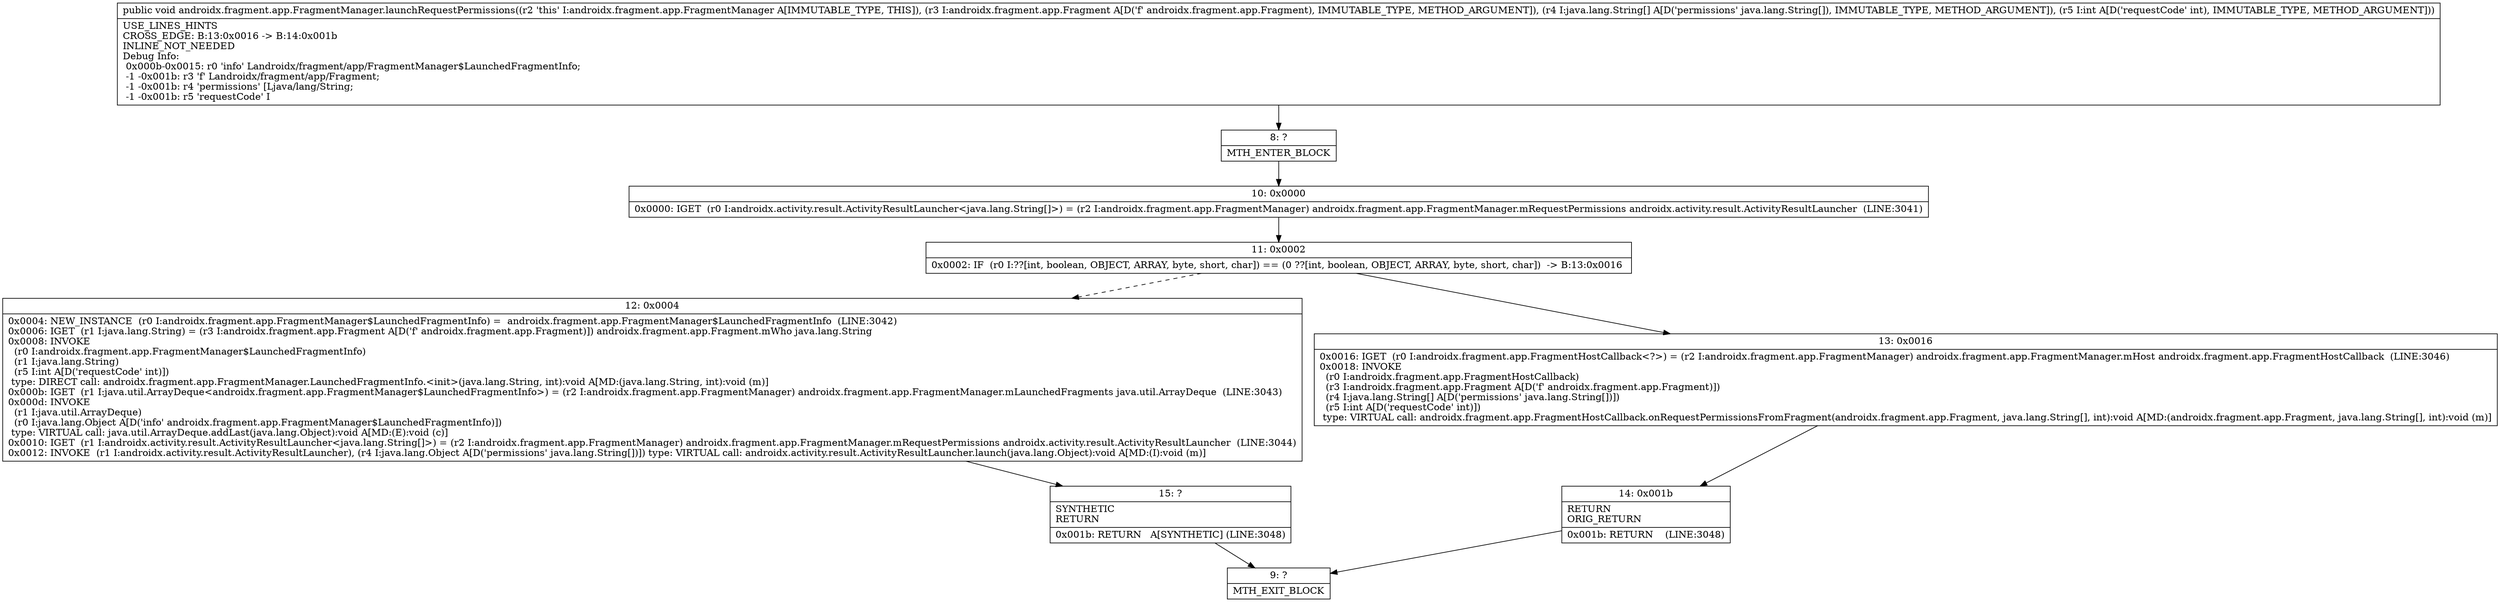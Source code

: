 digraph "CFG forandroidx.fragment.app.FragmentManager.launchRequestPermissions(Landroidx\/fragment\/app\/Fragment;[Ljava\/lang\/String;I)V" {
Node_8 [shape=record,label="{8\:\ ?|MTH_ENTER_BLOCK\l}"];
Node_10 [shape=record,label="{10\:\ 0x0000|0x0000: IGET  (r0 I:androidx.activity.result.ActivityResultLauncher\<java.lang.String[]\>) = (r2 I:androidx.fragment.app.FragmentManager) androidx.fragment.app.FragmentManager.mRequestPermissions androidx.activity.result.ActivityResultLauncher  (LINE:3041)\l}"];
Node_11 [shape=record,label="{11\:\ 0x0002|0x0002: IF  (r0 I:??[int, boolean, OBJECT, ARRAY, byte, short, char]) == (0 ??[int, boolean, OBJECT, ARRAY, byte, short, char])  \-\> B:13:0x0016 \l}"];
Node_12 [shape=record,label="{12\:\ 0x0004|0x0004: NEW_INSTANCE  (r0 I:androidx.fragment.app.FragmentManager$LaunchedFragmentInfo) =  androidx.fragment.app.FragmentManager$LaunchedFragmentInfo  (LINE:3042)\l0x0006: IGET  (r1 I:java.lang.String) = (r3 I:androidx.fragment.app.Fragment A[D('f' androidx.fragment.app.Fragment)]) androidx.fragment.app.Fragment.mWho java.lang.String \l0x0008: INVOKE  \l  (r0 I:androidx.fragment.app.FragmentManager$LaunchedFragmentInfo)\l  (r1 I:java.lang.String)\l  (r5 I:int A[D('requestCode' int)])\l type: DIRECT call: androidx.fragment.app.FragmentManager.LaunchedFragmentInfo.\<init\>(java.lang.String, int):void A[MD:(java.lang.String, int):void (m)]\l0x000b: IGET  (r1 I:java.util.ArrayDeque\<androidx.fragment.app.FragmentManager$LaunchedFragmentInfo\>) = (r2 I:androidx.fragment.app.FragmentManager) androidx.fragment.app.FragmentManager.mLaunchedFragments java.util.ArrayDeque  (LINE:3043)\l0x000d: INVOKE  \l  (r1 I:java.util.ArrayDeque)\l  (r0 I:java.lang.Object A[D('info' androidx.fragment.app.FragmentManager$LaunchedFragmentInfo)])\l type: VIRTUAL call: java.util.ArrayDeque.addLast(java.lang.Object):void A[MD:(E):void (c)]\l0x0010: IGET  (r1 I:androidx.activity.result.ActivityResultLauncher\<java.lang.String[]\>) = (r2 I:androidx.fragment.app.FragmentManager) androidx.fragment.app.FragmentManager.mRequestPermissions androidx.activity.result.ActivityResultLauncher  (LINE:3044)\l0x0012: INVOKE  (r1 I:androidx.activity.result.ActivityResultLauncher), (r4 I:java.lang.Object A[D('permissions' java.lang.String[])]) type: VIRTUAL call: androidx.activity.result.ActivityResultLauncher.launch(java.lang.Object):void A[MD:(I):void (m)]\l}"];
Node_15 [shape=record,label="{15\:\ ?|SYNTHETIC\lRETURN\l|0x001b: RETURN   A[SYNTHETIC] (LINE:3048)\l}"];
Node_9 [shape=record,label="{9\:\ ?|MTH_EXIT_BLOCK\l}"];
Node_13 [shape=record,label="{13\:\ 0x0016|0x0016: IGET  (r0 I:androidx.fragment.app.FragmentHostCallback\<?\>) = (r2 I:androidx.fragment.app.FragmentManager) androidx.fragment.app.FragmentManager.mHost androidx.fragment.app.FragmentHostCallback  (LINE:3046)\l0x0018: INVOKE  \l  (r0 I:androidx.fragment.app.FragmentHostCallback)\l  (r3 I:androidx.fragment.app.Fragment A[D('f' androidx.fragment.app.Fragment)])\l  (r4 I:java.lang.String[] A[D('permissions' java.lang.String[])])\l  (r5 I:int A[D('requestCode' int)])\l type: VIRTUAL call: androidx.fragment.app.FragmentHostCallback.onRequestPermissionsFromFragment(androidx.fragment.app.Fragment, java.lang.String[], int):void A[MD:(androidx.fragment.app.Fragment, java.lang.String[], int):void (m)]\l}"];
Node_14 [shape=record,label="{14\:\ 0x001b|RETURN\lORIG_RETURN\l|0x001b: RETURN    (LINE:3048)\l}"];
MethodNode[shape=record,label="{public void androidx.fragment.app.FragmentManager.launchRequestPermissions((r2 'this' I:androidx.fragment.app.FragmentManager A[IMMUTABLE_TYPE, THIS]), (r3 I:androidx.fragment.app.Fragment A[D('f' androidx.fragment.app.Fragment), IMMUTABLE_TYPE, METHOD_ARGUMENT]), (r4 I:java.lang.String[] A[D('permissions' java.lang.String[]), IMMUTABLE_TYPE, METHOD_ARGUMENT]), (r5 I:int A[D('requestCode' int), IMMUTABLE_TYPE, METHOD_ARGUMENT]))  | USE_LINES_HINTS\lCROSS_EDGE: B:13:0x0016 \-\> B:14:0x001b\lINLINE_NOT_NEEDED\lDebug Info:\l  0x000b\-0x0015: r0 'info' Landroidx\/fragment\/app\/FragmentManager$LaunchedFragmentInfo;\l  \-1 \-0x001b: r3 'f' Landroidx\/fragment\/app\/Fragment;\l  \-1 \-0x001b: r4 'permissions' [Ljava\/lang\/String;\l  \-1 \-0x001b: r5 'requestCode' I\l}"];
MethodNode -> Node_8;Node_8 -> Node_10;
Node_10 -> Node_11;
Node_11 -> Node_12[style=dashed];
Node_11 -> Node_13;
Node_12 -> Node_15;
Node_15 -> Node_9;
Node_13 -> Node_14;
Node_14 -> Node_9;
}

